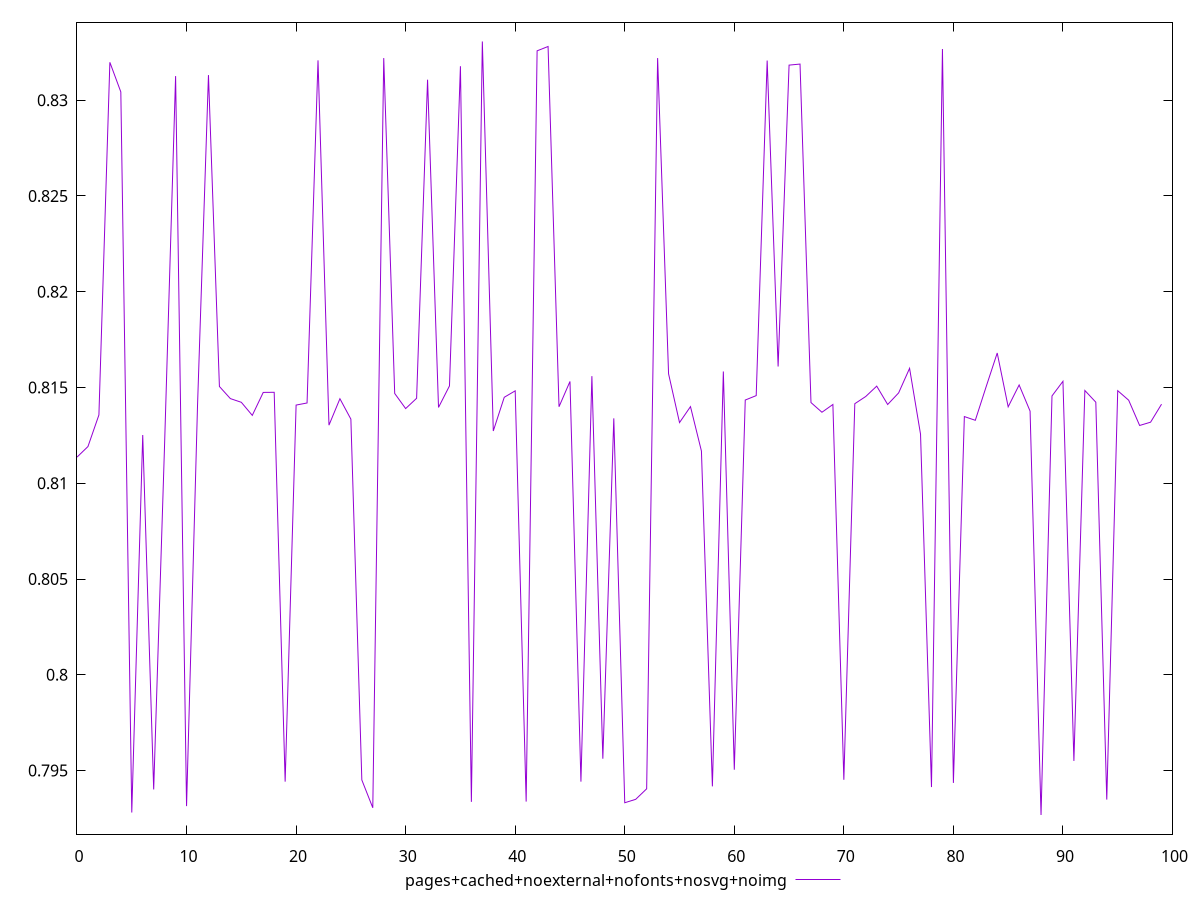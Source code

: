 $_pagesCachedNoexternalNofontsNosvgNoimg <<EOF
0.8113660759330188
0.8119188410060314
0.8135681706633101
0.8319795896723716
0.8304323979760336
0.7928117781342842
0.8125207461698296
0.7940168393131115
0.8121320524498542
0.8312621493471901
0.7931463206430219
0.8140276778460844
0.8313143365028485
0.8150535906956498
0.8144215186509949
0.8142288138060279
0.8135461661789904
0.8147446972800771
0.8147512857092614
0.7944224072124066
0.8140837623367304
0.8141933175599817
0.8320813937760722
0.8130348409793334
0.8144147740786113
0.8133498585212573
0.7945109099066419
0.7930582829418437
0.8321995862577816
0.8146909749818223
0.8139011516452701
0.8144386770459922
0.8310717467681883
0.8139610623625885
0.8150839338075087
0.8317765780967041
0.793367280802162
0.8330685560292996
0.812730993238288
0.8144903132240565
0.8148272045154404
0.7933821225659767
0.8325789391397818
0.8328055279581135
0.8139975246545296
0.8153172530198044
0.7944229972718576
0.815593414282855
0.7956214335402706
0.8133906628317784
0.793321610641443
0.7935008441314244
0.7940493783696306
0.8322020700628376
0.8157151627846863
0.8131699283368699
0.8140031223160478
0.8116825676826445
0.7941753201051921
0.8158368564205116
0.7950470987664335
0.8143469057805318
0.8145777575429651
0.8320720645834028
0.816095604460028
0.8318330524278931
0.8318878499316544
0.8142154586977615
0.8137090859171211
0.8141151385893861
0.7945188417583252
0.8141552487517706
0.8145324685338418
0.8150730908729557
0.8141140117114805
0.8147189497348672
0.8160019907849285
0.8125645372363774
0.7941406230566537
0.8326737511708464
0.7943557269087889
0.813483950224148
0.8132887854679568
0.8150618306553097
0.8168019943387723
0.8139923321985587
0.8151338234617383
0.8137678028623873
0.7926830660988302
0.8145611351761854
0.8153248444665251
0.7955066484823881
0.8148457019886496
0.8142344342395067
0.7934869900543308
0.8148352079482895
0.8143376669918939
0.8130189549719331
0.8131907566416829
0.8141299650312883
EOF
set key outside below
set terminal pngcairo
set output "report_00005_2020-11-02T22-26-11.212Z/largest-contentful-paint/pages+cached+noexternal+nofonts+nosvg+noimg//score.png"
set yrange [0.7916830660988302:0.8340685560292996]
plot $_pagesCachedNoexternalNofontsNosvgNoimg title "pages+cached+noexternal+nofonts+nosvg+noimg" with line ,